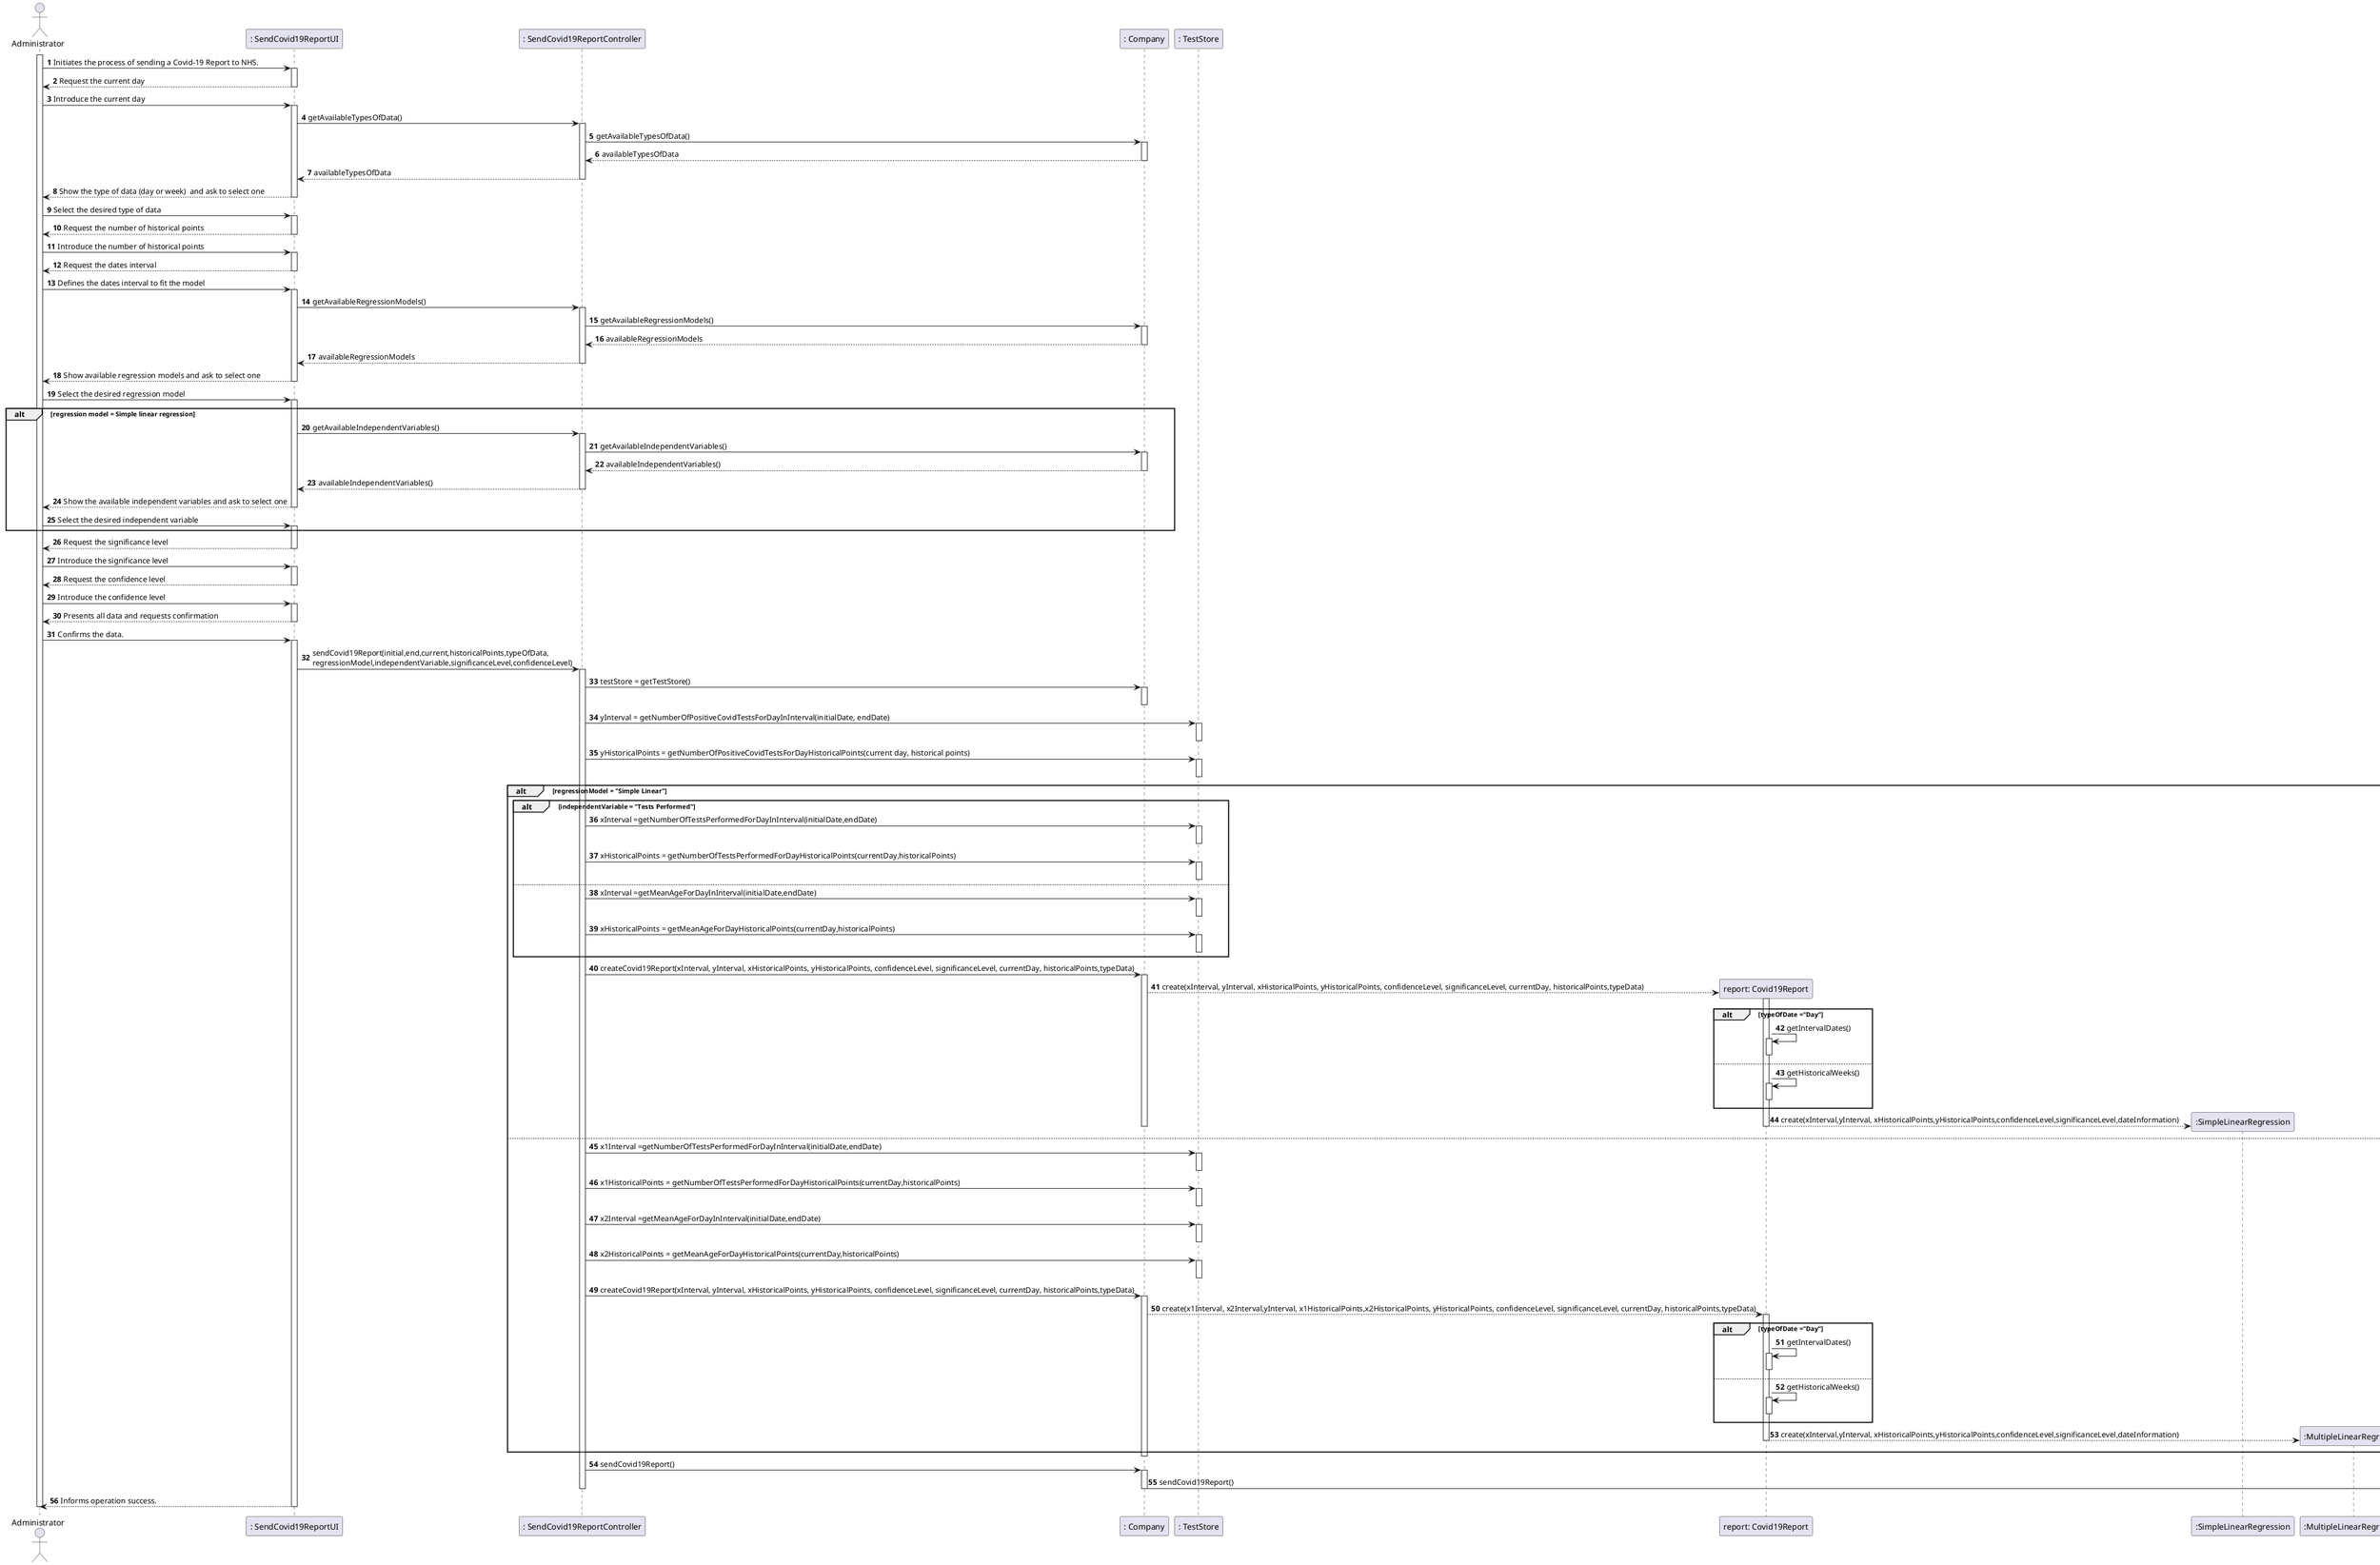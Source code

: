 @startuml
autonumber
'hide footbox
actor "Administrator" as ADMIN

participant ": SendCovid19ReportUI" as UI
participant ": SendCovid19ReportController" as CTRL
participant ": Company" as comp
participant ": TestStore" as store
participant "report: Covid19Report" as report
participant ":SimpleLinearRegression" as sRegression
participant ":MultipleLinearRegression" as mRegression
participant ": NhsApi" as Api

activate ADMIN
ADMIN -> UI : Initiates the process of sending a Covid-19 Report to NHS.
activate UI
UI --> ADMIN : Request the current day
deactivate UI

ADMIN -> UI : Introduce the current day
activate UI
UI -> CTRL : getAvailableTypesOfData()
activate CTRL
CTRL -> comp : getAvailableTypesOfData()
activate comp
comp --> CTRL : availableTypesOfData
deactivate comp
CTRL --> UI : availableTypesOfData
deactivate CTRL
UI --> ADMIN : Show the type of data (day or week)  and ask to select one
deactivate UI

ADMIN -> UI : Select the desired type of data
activate UI
UI --> ADMIN : Request the number of historical points
deactivate UI

ADMIN -> UI : Introduce the number of historical points
activate UI

UI --> ADMIN : Request the dates interval
deactivate UI

ADMIN -> UI : Defines the dates interval to fit the model
activate UI
UI -> CTRL : getAvailableRegressionModels()
activate CTRL
CTRL -> comp : getAvailableRegressionModels()
activate comp
comp --> CTRL : availableRegressionModels
deactivate comp
CTRL --> UI : availableRegressionModels
deactivate CTRL
UI --> ADMIN : Show available regression models and ask to select one
deactivate UI

ADMIN-> UI : Select the desired regression model
activate UI
alt regression model = Simple linear regression
UI -> CTRL : getAvailableIndependentVariables()
activate CTRL
CTRL -> comp : getAvailableIndependentVariables()
activate comp
comp --> CTRL : availableIndependentVariables()
deactivate comp
CTRL --> UI : availableIndependentVariables()
deactivate CTRL
UI --> ADMIN : Show the available independent variables and ask to select one
deactivate UI
ADMIN-> UI : Select the desired independent variable
activate UI
end

UI --> ADMIN : Request the significance level
deactivate UI

ADMIN -> UI : Introduce the significance level
activate UI

UI --> ADMIN : Request the confidence level
deactivate UI

ADMIN -> UI : Introduce the confidence level
activate UI

UI --> ADMIN :  Presents all data and requests confirmation
deactivate UI

ADMIN -> UI : Confirms the data.
activate UI
UI -> CTRL : sendCovid19Report(initial,end,current,historicalPoints,typeOfData,\nregressionModel,independentVariable,significanceLevel,confidenceLevel)
activate CTRL
CTRL -> comp : testStore = getTestStore()
activate comp
deactivate comp
CTRL -> store : yInterval = getNumberOfPositiveCovidTestsForDayInInterval(initialDate, endDate)
activate store
deactivate store
CTRL -> store : yHistoricalPoints = getNumberOfPositiveCovidTestsForDayHistoricalPoints(current day, historical points)
activate store
deactivate store
alt regressionModel = "Simple Linear"
alt independentVariable = "Tests Performed"
CTRL -> store : xInterval =getNumberOfTestsPerformedForDayInInterval(initialDate,endDate)
activate store
deactivate store
CTRL -> store : xHistoricalPoints = getNumberOfTestsPerformedForDayHistoricalPoints(currentDay,historicalPoints)
activate store
deactivate store
else
CTRL -> store : xInterval =getMeanAgeForDayInInterval(initialDate,endDate)
activate store
deactivate store
CTRL -> store : xHistoricalPoints = getMeanAgeForDayHistoricalPoints(currentDay,historicalPoints)
activate store
deactivate store
end
CTRL -> comp : createCovid19Report(xInterval, yInterval, xHistoricalPoints, yHistoricalPoints, confidenceLevel, significanceLevel, currentDay, historicalPoints,typeData)
activate comp
comp --> report** :create(xInterval, yInterval, xHistoricalPoints, yHistoricalPoints, confidenceLevel, significanceLevel, currentDay, historicalPoints,typeData)
alt typeOfDate ="Day"
activate report
report -> report : getIntervalDates()
activate report
deactivate report
else
report -> report : getHistoricalWeeks()
activate report
deactivate report
end
report --> sRegression** : create(xInterval,yInterval, xHistoricalPoints,yHistoricalPoints,confidenceLevel,significanceLevel,dateInformation)
deactivate report
deactivate comp

else

CTRL -> store : x1Interval =getNumberOfTestsPerformedForDayInInterval(initialDate,endDate)
activate store
deactivate store
CTRL -> store : x1HistoricalPoints = getNumberOfTestsPerformedForDayHistoricalPoints(currentDay,historicalPoints)
activate store
deactivate store

CTRL -> store : x2Interval =getMeanAgeForDayInInterval(initialDate,endDate)
activate store
deactivate store
CTRL -> store : x2HistoricalPoints = getMeanAgeForDayHistoricalPoints(currentDay,historicalPoints)
activate store
deactivate store
CTRL -> comp : createCovid19Report(xInterval, yInterval, xHistoricalPoints, yHistoricalPoints, confidenceLevel, significanceLevel, currentDay, historicalPoints,typeData)
activate comp
comp --> report :create(x1Interval, x2Interval,yInterval, x1HistoricalPoints,x2HistoricalPoints, yHistoricalPoints, confidenceLevel, significanceLevel, currentDay, historicalPoints,typeData)
activate report
alt typeOfDate ="Day"
report -> report : getIntervalDates()
activate report
deactivate report
else
report -> report : getHistoricalWeeks()
activate report
deactivate report
end
report --> mRegression** : create(xInterval,yInterval, xHistoricalPoints,yHistoricalPoints,confidenceLevel,significanceLevel,dateInformation)
deactivate report
end
deactivate comp
CTRL -> comp: sendCovid19Report()
activate comp
comp -> Api : sendCovid19Report()

deactivate comp
deactivate CTRL

deactivate comp

deactivate CTRL
UI --> ADMIN : Informs operation success.
deactivate UI

deactivate ADMIN

@enduml